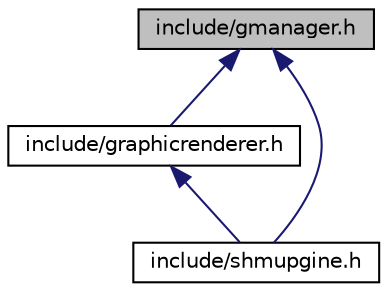 digraph "include/gmanager.h"
{
 // INTERACTIVE_SVG=YES
  edge [fontname="Helvetica",fontsize="10",labelfontname="Helvetica",labelfontsize="10"];
  node [fontname="Helvetica",fontsize="10",shape=record];
  Node4 [label="include/gmanager.h",height=0.2,width=0.4,color="black", fillcolor="grey75", style="filled", fontcolor="black"];
  Node4 -> Node5 [dir="back",color="midnightblue",fontsize="10",style="solid",fontname="Helvetica"];
  Node5 [label="include/graphicrenderer.h",height=0.2,width=0.4,color="black", fillcolor="white", style="filled",URL="$graphicrenderer_8h.html",tooltip="Contains the definition of the attribute graphicrenderer which allows the entity to have a sprite..."];
  Node5 -> Node6 [dir="back",color="midnightblue",fontsize="10",style="solid",fontname="Helvetica"];
  Node6 [label="include/shmupgine.h",height=0.2,width=0.4,color="black", fillcolor="white", style="filled",URL="$shmupgine_8h_source.html"];
  Node4 -> Node6 [dir="back",color="midnightblue",fontsize="10",style="solid",fontname="Helvetica"];
}

